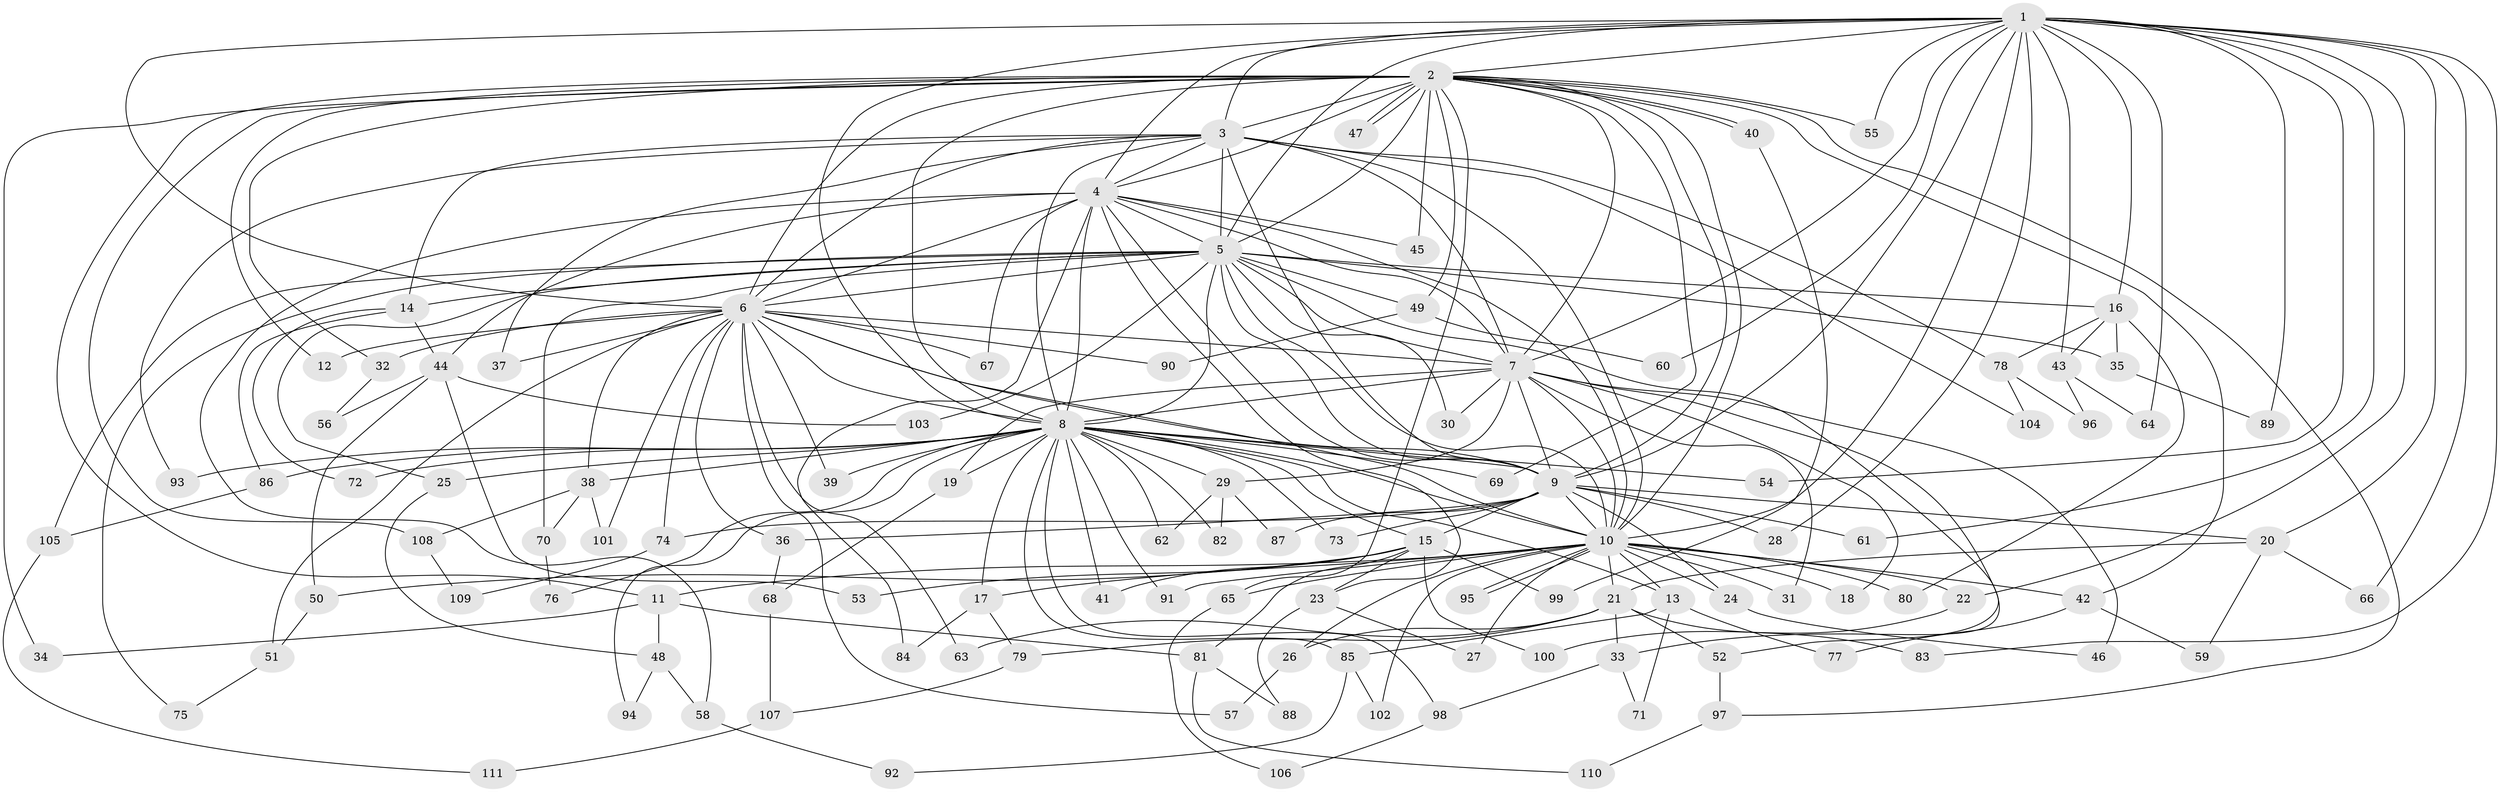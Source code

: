 // coarse degree distribution, {16: 0.045454545454545456, 17: 0.022727272727272728, 10: 0.022727272727272728, 15: 0.045454545454545456, 14: 0.022727272727272728, 23: 0.022727272727272728, 22: 0.022727272727272728, 5: 0.06818181818181818, 2: 0.3409090909090909, 4: 0.13636363636363635, 8: 0.022727272727272728, 6: 0.022727272727272728, 1: 0.06818181818181818, 11: 0.022727272727272728, 3: 0.11363636363636363}
// Generated by graph-tools (version 1.1) at 2025/17/03/04/25 18:17:57]
// undirected, 111 vertices, 247 edges
graph export_dot {
graph [start="1"]
  node [color=gray90,style=filled];
  1;
  2;
  3;
  4;
  5;
  6;
  7;
  8;
  9;
  10;
  11;
  12;
  13;
  14;
  15;
  16;
  17;
  18;
  19;
  20;
  21;
  22;
  23;
  24;
  25;
  26;
  27;
  28;
  29;
  30;
  31;
  32;
  33;
  34;
  35;
  36;
  37;
  38;
  39;
  40;
  41;
  42;
  43;
  44;
  45;
  46;
  47;
  48;
  49;
  50;
  51;
  52;
  53;
  54;
  55;
  56;
  57;
  58;
  59;
  60;
  61;
  62;
  63;
  64;
  65;
  66;
  67;
  68;
  69;
  70;
  71;
  72;
  73;
  74;
  75;
  76;
  77;
  78;
  79;
  80;
  81;
  82;
  83;
  84;
  85;
  86;
  87;
  88;
  89;
  90;
  91;
  92;
  93;
  94;
  95;
  96;
  97;
  98;
  99;
  100;
  101;
  102;
  103;
  104;
  105;
  106;
  107;
  108;
  109;
  110;
  111;
  1 -- 2;
  1 -- 3;
  1 -- 4;
  1 -- 5;
  1 -- 6;
  1 -- 7;
  1 -- 8;
  1 -- 9;
  1 -- 10;
  1 -- 16;
  1 -- 20;
  1 -- 22;
  1 -- 28;
  1 -- 43;
  1 -- 54;
  1 -- 55;
  1 -- 60;
  1 -- 61;
  1 -- 64;
  1 -- 66;
  1 -- 83;
  1 -- 89;
  2 -- 3;
  2 -- 4;
  2 -- 5;
  2 -- 6;
  2 -- 7;
  2 -- 8;
  2 -- 9;
  2 -- 10;
  2 -- 11;
  2 -- 12;
  2 -- 32;
  2 -- 34;
  2 -- 40;
  2 -- 40;
  2 -- 42;
  2 -- 45;
  2 -- 47;
  2 -- 47;
  2 -- 49;
  2 -- 55;
  2 -- 65;
  2 -- 69;
  2 -- 97;
  2 -- 108;
  3 -- 4;
  3 -- 5;
  3 -- 6;
  3 -- 7;
  3 -- 8;
  3 -- 9;
  3 -- 10;
  3 -- 14;
  3 -- 37;
  3 -- 78;
  3 -- 93;
  3 -- 104;
  4 -- 5;
  4 -- 6;
  4 -- 7;
  4 -- 8;
  4 -- 9;
  4 -- 10;
  4 -- 23;
  4 -- 44;
  4 -- 45;
  4 -- 58;
  4 -- 67;
  4 -- 84;
  5 -- 6;
  5 -- 7;
  5 -- 8;
  5 -- 9;
  5 -- 10;
  5 -- 14;
  5 -- 16;
  5 -- 25;
  5 -- 30;
  5 -- 33;
  5 -- 35;
  5 -- 49;
  5 -- 70;
  5 -- 75;
  5 -- 103;
  5 -- 105;
  6 -- 7;
  6 -- 8;
  6 -- 9;
  6 -- 10;
  6 -- 12;
  6 -- 32;
  6 -- 36;
  6 -- 37;
  6 -- 38;
  6 -- 39;
  6 -- 51;
  6 -- 57;
  6 -- 63;
  6 -- 67;
  6 -- 74;
  6 -- 90;
  6 -- 101;
  7 -- 8;
  7 -- 9;
  7 -- 10;
  7 -- 18;
  7 -- 19;
  7 -- 29;
  7 -- 30;
  7 -- 31;
  7 -- 46;
  7 -- 52;
  8 -- 9;
  8 -- 10;
  8 -- 13;
  8 -- 15;
  8 -- 17;
  8 -- 19;
  8 -- 25;
  8 -- 29;
  8 -- 38;
  8 -- 39;
  8 -- 41;
  8 -- 54;
  8 -- 62;
  8 -- 69;
  8 -- 72;
  8 -- 73;
  8 -- 76;
  8 -- 82;
  8 -- 85;
  8 -- 86;
  8 -- 91;
  8 -- 93;
  8 -- 94;
  8 -- 98;
  9 -- 10;
  9 -- 15;
  9 -- 20;
  9 -- 24;
  9 -- 28;
  9 -- 36;
  9 -- 61;
  9 -- 73;
  9 -- 74;
  9 -- 87;
  10 -- 11;
  10 -- 13;
  10 -- 17;
  10 -- 18;
  10 -- 21;
  10 -- 22;
  10 -- 24;
  10 -- 26;
  10 -- 27;
  10 -- 31;
  10 -- 42;
  10 -- 65;
  10 -- 80;
  10 -- 91;
  10 -- 95;
  10 -- 95;
  10 -- 102;
  11 -- 34;
  11 -- 48;
  11 -- 81;
  13 -- 71;
  13 -- 77;
  13 -- 85;
  14 -- 44;
  14 -- 72;
  14 -- 86;
  15 -- 23;
  15 -- 41;
  15 -- 50;
  15 -- 53;
  15 -- 81;
  15 -- 99;
  15 -- 100;
  16 -- 35;
  16 -- 43;
  16 -- 78;
  16 -- 80;
  17 -- 79;
  17 -- 84;
  19 -- 68;
  20 -- 21;
  20 -- 59;
  20 -- 66;
  21 -- 26;
  21 -- 33;
  21 -- 52;
  21 -- 63;
  21 -- 79;
  21 -- 83;
  22 -- 100;
  23 -- 27;
  23 -- 88;
  24 -- 46;
  25 -- 48;
  26 -- 57;
  29 -- 62;
  29 -- 82;
  29 -- 87;
  32 -- 56;
  33 -- 71;
  33 -- 98;
  35 -- 89;
  36 -- 68;
  38 -- 70;
  38 -- 101;
  38 -- 108;
  40 -- 99;
  42 -- 59;
  42 -- 77;
  43 -- 64;
  43 -- 96;
  44 -- 50;
  44 -- 53;
  44 -- 56;
  44 -- 103;
  48 -- 58;
  48 -- 94;
  49 -- 60;
  49 -- 90;
  50 -- 51;
  51 -- 75;
  52 -- 97;
  58 -- 92;
  65 -- 106;
  68 -- 107;
  70 -- 76;
  74 -- 109;
  78 -- 96;
  78 -- 104;
  79 -- 107;
  81 -- 88;
  81 -- 110;
  85 -- 92;
  85 -- 102;
  86 -- 105;
  97 -- 110;
  98 -- 106;
  105 -- 111;
  107 -- 111;
  108 -- 109;
}

